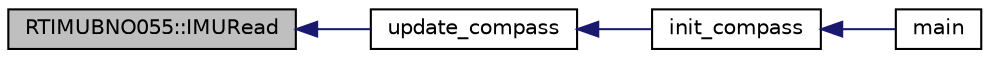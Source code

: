 digraph "RTIMUBNO055::IMURead"
{
  edge [fontname="Helvetica",fontsize="10",labelfontname="Helvetica",labelfontsize="10"];
  node [fontname="Helvetica",fontsize="10",shape=record];
  rankdir="LR";
  Node15 [label="RTIMUBNO055::IMURead",height=0.2,width=0.4,color="black", fillcolor="grey75", style="filled", fontcolor="black"];
  Node15 -> Node16 [dir="back",color="midnightblue",fontsize="10",style="solid",fontname="Helvetica"];
  Node16 [label="update_compass",height=0.2,width=0.4,color="black", fillcolor="white", style="filled",URL="$_compass_8hpp.html#a464c3e13e8fe37ae76144fc4450985e7"];
  Node16 -> Node17 [dir="back",color="midnightblue",fontsize="10",style="solid",fontname="Helvetica"];
  Node17 [label="init_compass",height=0.2,width=0.4,color="black", fillcolor="white", style="filled",URL="$_compass_8hpp.html#af3422b44dd53d24518dfe42a6a485add"];
  Node17 -> Node18 [dir="back",color="midnightblue",fontsize="10",style="solid",fontname="Helvetica"];
  Node18 [label="main",height=0.2,width=0.4,color="black", fillcolor="white", style="filled",URL="$main_8cpp.html#a0ddf1224851353fc92bfbff6f499fa97"];
}
